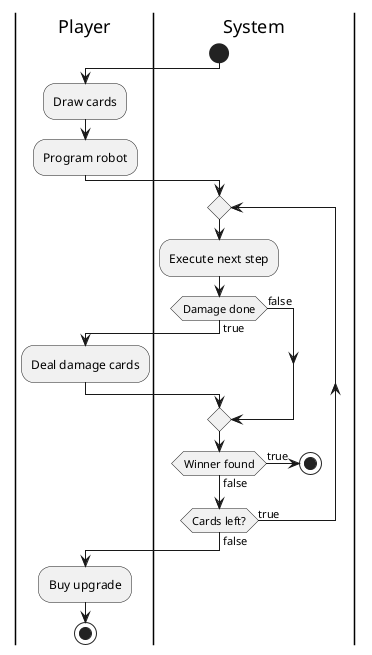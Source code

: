 @startuml
'https://plantuml.com/activity-diagram-beta

|Player|
|System|
start
|Player|
:Draw cards;
|Player|
:Program robot;
|System|
repeat
:Execute next step;

if (Damage done) then (true)
|Player|
:Deal damage cards;

else (false)

endif
|System|
if (Winner found) then (true)
stop
else (false)
endif
|System|
repeat while (Cards left?) is (true) not (false)

|Player|
:Buy upgrade;

stop

@enduml
